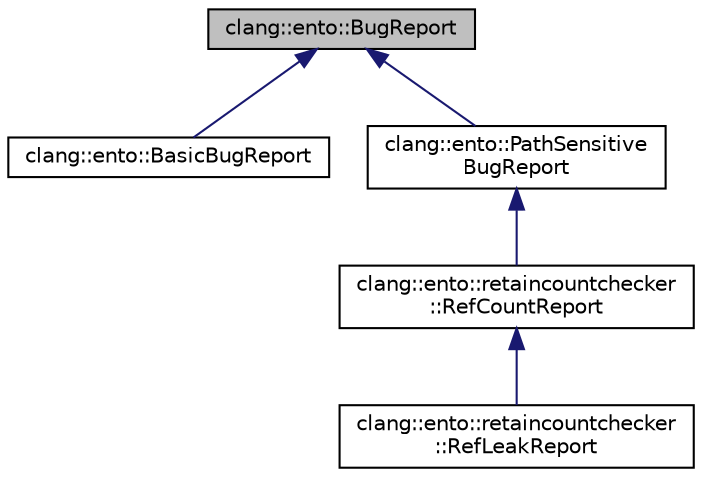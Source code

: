 digraph "clang::ento::BugReport"
{
 // LATEX_PDF_SIZE
  bgcolor="transparent";
  edge [fontname="Helvetica",fontsize="10",labelfontname="Helvetica",labelfontsize="10"];
  node [fontname="Helvetica",fontsize="10",shape=record];
  Node1 [label="clang::ento::BugReport",height=0.2,width=0.4,color="black", fillcolor="grey75", style="filled", fontcolor="black",tooltip="This class provides an interface through which checkers can create individual bug reports."];
  Node1 -> Node2 [dir="back",color="midnightblue",fontsize="10",style="solid",fontname="Helvetica"];
  Node2 [label="clang::ento::BasicBugReport",height=0.2,width=0.4,color="black",URL="$classclang_1_1ento_1_1BasicBugReport.html",tooltip=" "];
  Node1 -> Node3 [dir="back",color="midnightblue",fontsize="10",style="solid",fontname="Helvetica"];
  Node3 [label="clang::ento::PathSensitive\lBugReport",height=0.2,width=0.4,color="black",URL="$classclang_1_1ento_1_1PathSensitiveBugReport.html",tooltip=" "];
  Node3 -> Node4 [dir="back",color="midnightblue",fontsize="10",style="solid",fontname="Helvetica"];
  Node4 [label="clang::ento::retaincountchecker\l::RefCountReport",height=0.2,width=0.4,color="black",URL="$classclang_1_1ento_1_1retaincountchecker_1_1RefCountReport.html",tooltip=" "];
  Node4 -> Node5 [dir="back",color="midnightblue",fontsize="10",style="solid",fontname="Helvetica"];
  Node5 [label="clang::ento::retaincountchecker\l::RefLeakReport",height=0.2,width=0.4,color="black",URL="$classclang_1_1ento_1_1retaincountchecker_1_1RefLeakReport.html",tooltip=" "];
}
